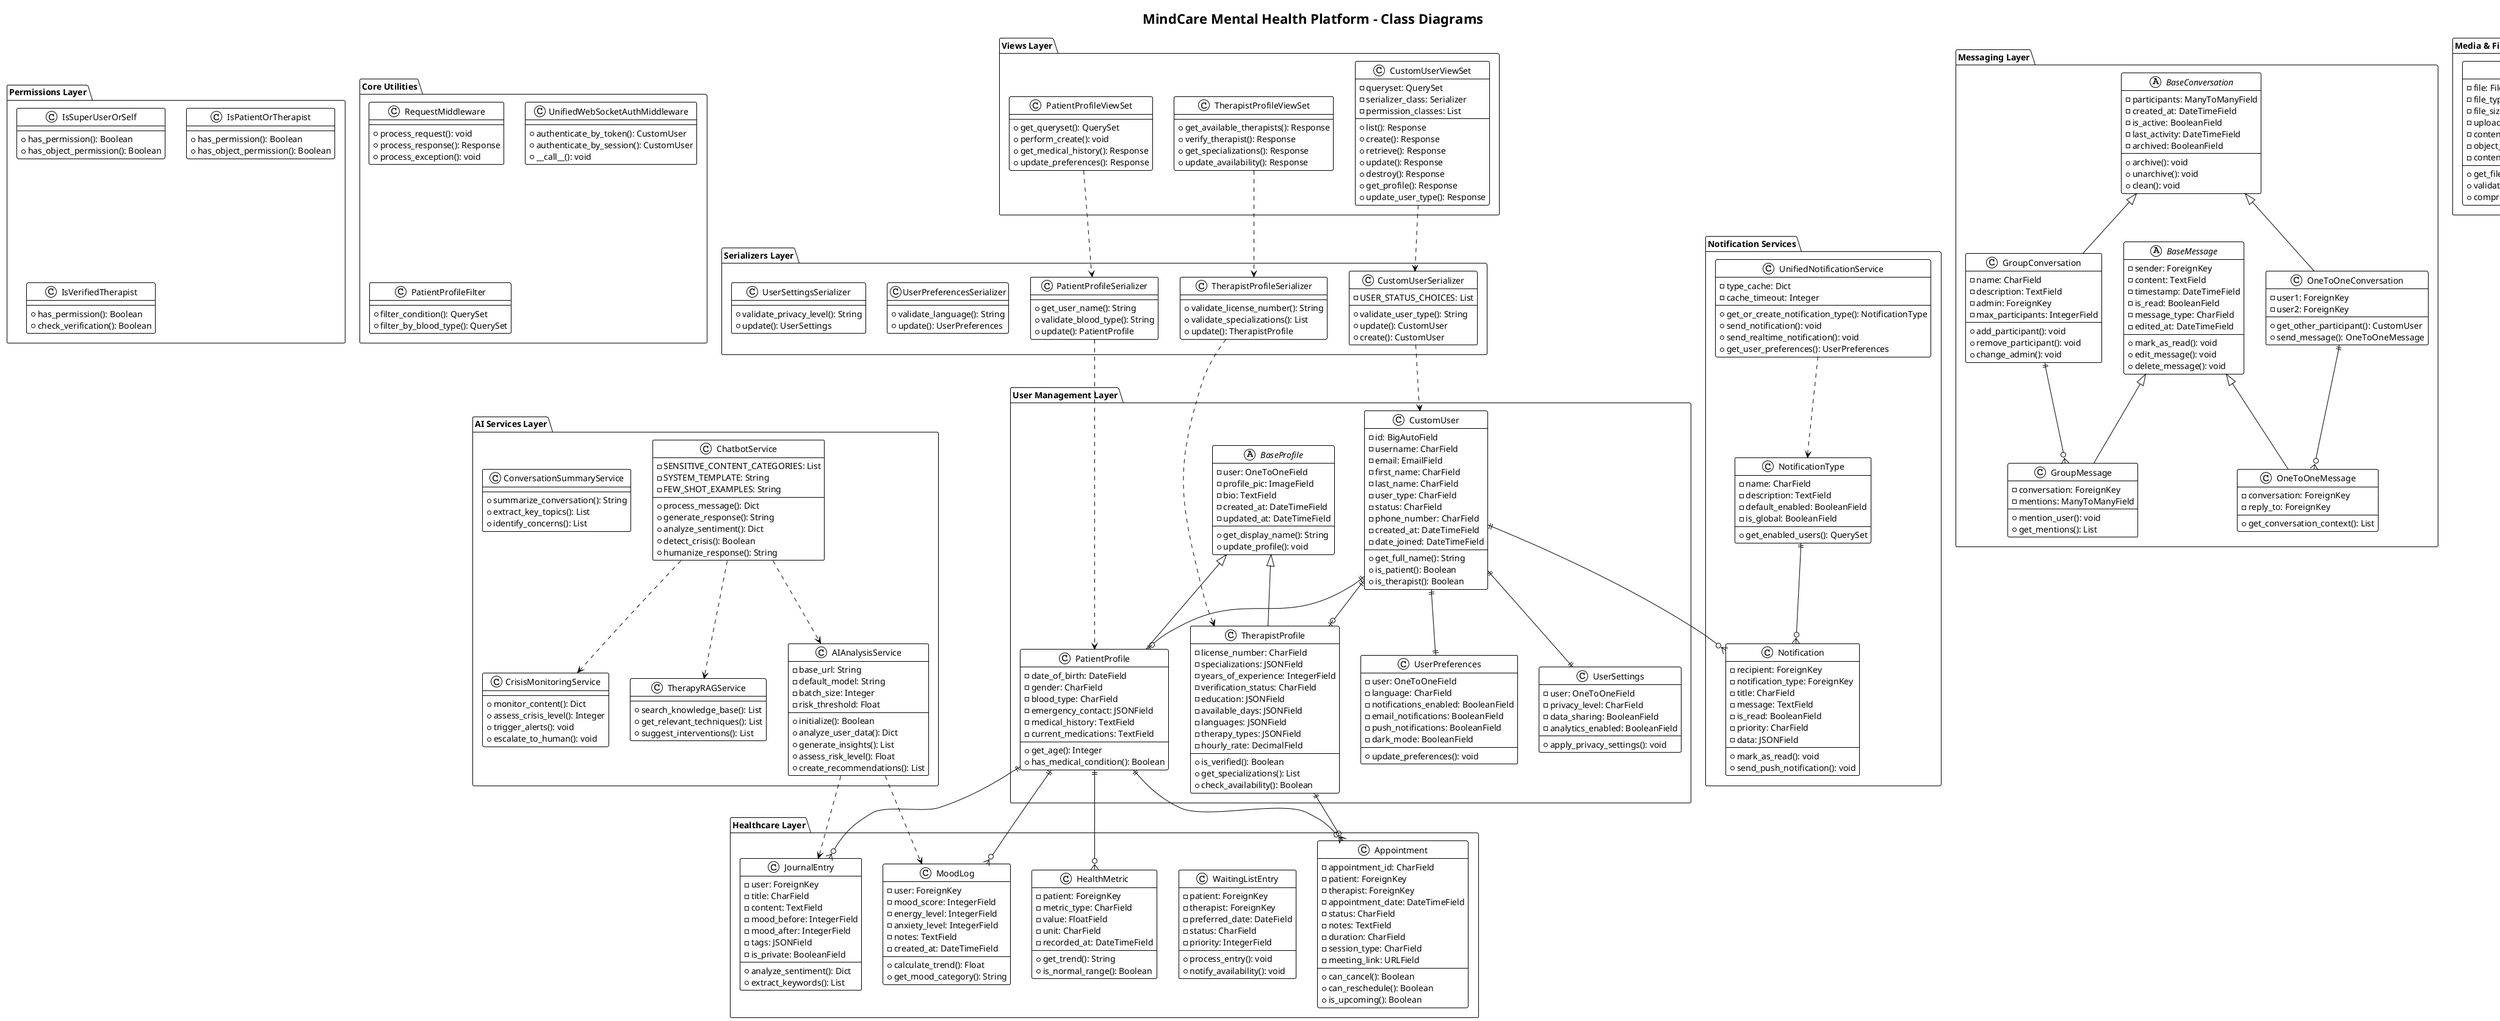 @startuml MindCare_Class_Diagrams

!define RECTANGLE class
!theme plain

title MindCare Mental Health Platform - Class Diagrams

package "User Management Layer" {
    
    class CustomUser {
        - id: BigAutoField
        - username: CharField
        - email: EmailField
        - first_name: CharField
        - last_name: CharField
        - user_type: CharField
        - status: CharField
        - phone_number: CharField
        - created_at: DateTimeField
        - date_joined: DateTimeField
        + get_full_name(): String
        + is_patient(): Boolean
        + is_therapist(): Boolean
    }
    
    class UserPreferences {
        - user: OneToOneField
        - language: CharField
        - notifications_enabled: BooleanField
        - email_notifications: BooleanField
        - push_notifications: BooleanField
        - dark_mode: BooleanField
        + update_preferences(): void
    }
    
    class UserSettings {
        - user: OneToOneField
        - privacy_level: CharField
        - data_sharing: BooleanField
        - analytics_enabled: BooleanField
        + apply_privacy_settings(): void
    }
    
    abstract class BaseProfile {
        - user: OneToOneField
        - profile_pic: ImageField
        - bio: TextField
        - created_at: DateTimeField
        - updated_at: DateTimeField
        + get_display_name(): String
        + update_profile(): void
    }
    
    class PatientProfile {
        - date_of_birth: DateField
        - gender: CharField
        - blood_type: CharField
        - emergency_contact: JSONField
        - medical_history: TextField
        - current_medications: TextField
        + get_age(): Integer
        + has_medical_condition(): Boolean
    }
    
    class TherapistProfile {
        - license_number: CharField
        - specializations: JSONField
        - years_of_experience: IntegerField
        - verification_status: CharField
        - education: JSONField
        - available_days: JSONField
        - languages: JSONField
        - therapy_types: JSONField
        - hourly_rate: DecimalField
        + is_verified(): Boolean
        + get_specializations(): List
        + check_availability(): Boolean
    }
}

package "Serializers Layer" {
    
    class CustomUserSerializer {
        - USER_STATUS_CHOICES: List
        + validate_user_type(): String
        + update(): CustomUser
        + create(): CustomUser
    }
    
    class PatientProfileSerializer {
        + get_user_name(): String
        + validate_blood_type(): String
        + update(): PatientProfile
    }
    
    class TherapistProfileSerializer {
        + validate_license_number(): String
        + validate_specializations(): List
        + update(): TherapistProfile
    }
    
    class UserPreferencesSerializer {
        + validate_language(): String
        + update(): UserPreferences
    }
    
    class UserSettingsSerializer {
        + validate_privacy_level(): String
        + update(): UserSettings
    }
}

package "Views Layer" {
    
    class CustomUserViewSet {
        - queryset: QuerySet
        - serializer_class: Serializer
        - permission_classes: List
        + list(): Response
        + create(): Response
        + retrieve(): Response
        + update(): Response
        + destroy(): Response
        + get_profile(): Response
        + update_user_type(): Response
    }
    
    class PatientProfileViewSet {
        + get_queryset(): QuerySet
        + perform_create(): void
        + get_medical_history(): Response
        + update_preferences(): Response
    }
    
    class TherapistProfileViewSet {
        + get_available_therapists(): Response
        + verify_therapist(): Response
        + get_specializations(): Response
        + update_availability(): Response
    }
}

package "Permissions Layer" {
    
    class IsSuperUserOrSelf {
        + has_permission(): Boolean
        + has_object_permission(): Boolean
    }
    
    class IsPatientOrTherapist {
        + has_permission(): Boolean
        + has_object_permission(): Boolean
    }
    
    class IsVerifiedTherapist {
        + has_permission(): Boolean
        + check_verification(): Boolean
    }
}

package "Healthcare Layer" {
    
    class Appointment {
        - appointment_id: CharField
        - patient: ForeignKey
        - therapist: ForeignKey
        - appointment_date: DateTimeField
        - status: CharField
        - notes: TextField
        - duration: CharField
        - session_type: CharField
        - meeting_link: URLField
        + can_cancel(): Boolean
        + can_reschedule(): Boolean
        + is_upcoming(): Boolean
    }
    
    class WaitingListEntry {
        - patient: ForeignKey
        - therapist: ForeignKey
        - preferred_date: DateField
        - status: CharField
        - priority: IntegerField
        + process_entry(): void
        + notify_availability(): void
    }
    
    class MoodLog {
        - user: ForeignKey
        - mood_score: IntegerField
        - energy_level: IntegerField
        - anxiety_level: IntegerField
        - notes: TextField
        - created_at: DateTimeField
        + calculate_trend(): Float
        + get_mood_category(): String
    }
    
    class JournalEntry {
        - user: ForeignKey
        - title: CharField
        - content: TextField
        - mood_before: IntegerField
        - mood_after: IntegerField
        - tags: JSONField
        - is_private: BooleanField
        + analyze_sentiment(): Dict
        + extract_keywords(): List
    }
    
    class HealthMetric {
        - patient: ForeignKey
        - metric_type: CharField
        - value: FloatField
        - unit: CharField
        - recorded_at: DateTimeField
        + get_trend(): String
        + is_normal_range(): Boolean
    }
}

package "Messaging Layer" {
    
    abstract class BaseConversation {
        - participants: ManyToManyField
        - created_at: DateTimeField
        - is_active: BooleanField
        - last_activity: DateTimeField
        - archived: BooleanField
        + archive(): void
        + unarchive(): void
        + clean(): void
    }
    
    abstract class BaseMessage {
        - sender: ForeignKey
        - content: TextField
        - timestamp: DateTimeField
        - is_read: BooleanField
        - message_type: CharField
        - edited_at: DateTimeField
        + mark_as_read(): void
        + edit_message(): void
        + delete_message(): void
    }
    
    class OneToOneConversation {
        - user1: ForeignKey
        - user2: ForeignKey
        + get_other_participant(): CustomUser
        + send_message(): OneToOneMessage
    }
    
    class GroupConversation {
        - name: CharField
        - description: TextField
        - admin: ForeignKey
        - max_participants: IntegerField
        + add_participant(): void
        + remove_participant(): void
        + change_admin(): void
    }
    
    class OneToOneMessage {
        - conversation: ForeignKey
        - reply_to: ForeignKey
        + get_conversation_context(): List
    }
    
    class GroupMessage {
        - conversation: ForeignKey
        - mentions: ManyToManyField
        + mention_user(): void
        + get_mentions(): List
    }
}

package "AI Services Layer" {
    
    class ChatbotService {
        - SENSITIVE_CONTENT_CATEGORIES: List
        - SYSTEM_TEMPLATE: String
        - FEW_SHOT_EXAMPLES: String
        + process_message(): Dict
        + generate_response(): String
        + analyze_sentiment(): Dict
        + detect_crisis(): Boolean
        + humanize_response(): String
    }
    
    class AIAnalysisService {
        - base_url: String
        - default_model: String
        - batch_size: Integer
        - risk_threshold: Float
        + initialize(): Boolean
        + analyze_user_data(): Dict
        + generate_insights(): List
        + assess_risk_level(): Float
        + create_recommendations(): List
    }
    
    class ConversationSummaryService {
        + summarize_conversation(): String
        + extract_key_topics(): List
        + identify_concerns(): List
    }
    
    class CrisisMonitoringService {
        + monitor_content(): Dict
        + assess_crisis_level(): Integer
        + trigger_alerts(): void
        + escalate_to_human(): void
    }
    
    class TherapyRAGService {
        + search_knowledge_base(): List
        + get_relevant_techniques(): List
        + suggest_interventions(): List
    }
}

package "Notification Services" {
    
    class UnifiedNotificationService {
        - type_cache: Dict
        - cache_timeout: Integer
        + get_or_create_notification_type(): NotificationType
        + send_notification(): void
        + send_realtime_notification(): void
        + get_user_preferences(): UserPreferences
    }
    
    class Notification {
        - recipient: ForeignKey
        - notification_type: ForeignKey
        - title: CharField
        - message: TextField
        - is_read: BooleanField
        - priority: CharField
        - data: JSONField
        + mark_as_read(): void
        + send_push_notification(): void
    }
    
    class NotificationType {
        - name: CharField
        - description: TextField
        - default_enabled: BooleanField
        - is_global: BooleanField
        + get_enabled_users(): QuerySet
    }
}

package "Media & Files" {
    
    class MediaFile {
        - file: FileField
        - file_type: CharField
        - file_size: BigIntegerField
        - uploaded_by: ForeignKey
        - content_type: ForeignKey
        - object_id: PositiveIntegerField
        - content_object: GenericForeignKey
        + get_file_url(): String
        + validate_file_type(): Boolean
        + compress_image(): void
    }
}

package "Core Utilities" {
    
    class RequestMiddleware {
        + process_request(): void
        + process_response(): Response
        + process_exception(): void
    }
    
    class UnifiedWebSocketAuthMiddleware {
        + authenticate_by_token(): CustomUser
        + authenticate_by_session(): CustomUser
        + __call__(): void
    }
    
    class PatientProfileFilter {
        + filter_condition(): QuerySet
        + filter_by_blood_type(): QuerySet
    }
}

' Inheritance Relationships
BaseProfile <|-- PatientProfile
BaseProfile <|-- TherapistProfile
BaseConversation <|-- OneToOneConversation
BaseConversation <|-- GroupConversation
BaseMessage <|-- OneToOneMessage
BaseMessage <|-- GroupMessage

' Composition Relationships
CustomUser ||--|| UserPreferences
CustomUser ||--|| UserSettings
CustomUser ||--o| PatientProfile
CustomUser ||--o| TherapistProfile

' Associations
PatientProfile ||--o{ Appointment
TherapistProfile ||--o{ Appointment
PatientProfile ||--o{ MoodLog
PatientProfile ||--o{ JournalEntry
PatientProfile ||--o{ HealthMetric

OneToOneConversation ||--o{ OneToOneMessage
GroupConversation ||--o{ GroupMessage

CustomUser ||--o{ Notification
NotificationType ||--o{ Notification

' Service Dependencies
ChatbotService ..> AIAnalysisService
ChatbotService ..> CrisisMonitoringService
ChatbotService ..> TherapyRAGService
UnifiedNotificationService ..> NotificationType
AIAnalysisService ..> MoodLog
AIAnalysisService ..> JournalEntry

' Serializer Dependencies
CustomUserSerializer ..> CustomUser
PatientProfileSerializer ..> PatientProfile
TherapistProfileSerializer ..> TherapistProfile

' View Dependencies
CustomUserViewSet ..> CustomUserSerializer
PatientProfileViewSet ..> PatientProfileSerializer
TherapistProfileViewSet ..> TherapistProfileSerializer

@enduml
